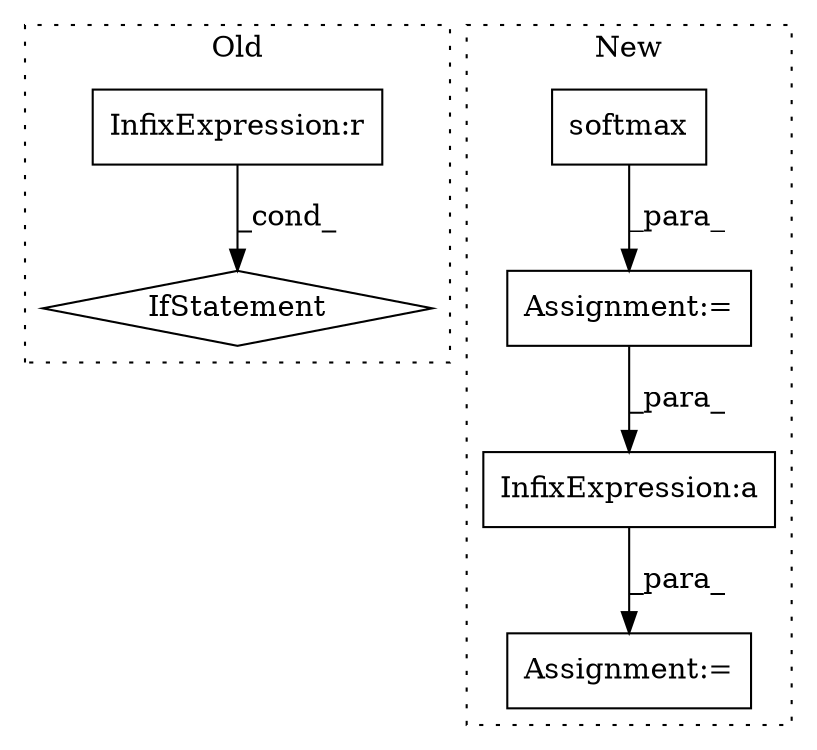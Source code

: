 digraph G {
subgraph cluster0 {
1 [label="IfStatement" a="25" s="2638" l="3" shape="diamond"];
3 [label="InfixExpression:r" a="27" s="2629" l="4" shape="box"];
label = "Old";
style="dotted";
}
subgraph cluster1 {
2 [label="softmax" a="32" s="2284,2298" l="8,1" shape="box"];
4 [label="InfixExpression:a" a="27" s="2421" l="3" shape="box"];
5 [label="Assignment:=" a="7" s="2713" l="1" shape="box"];
6 [label="Assignment:=" a="7" s="2269" l="1" shape="box"];
label = "New";
style="dotted";
}
2 -> 6 [label="_para_"];
3 -> 1 [label="_cond_"];
4 -> 5 [label="_para_"];
6 -> 4 [label="_para_"];
}